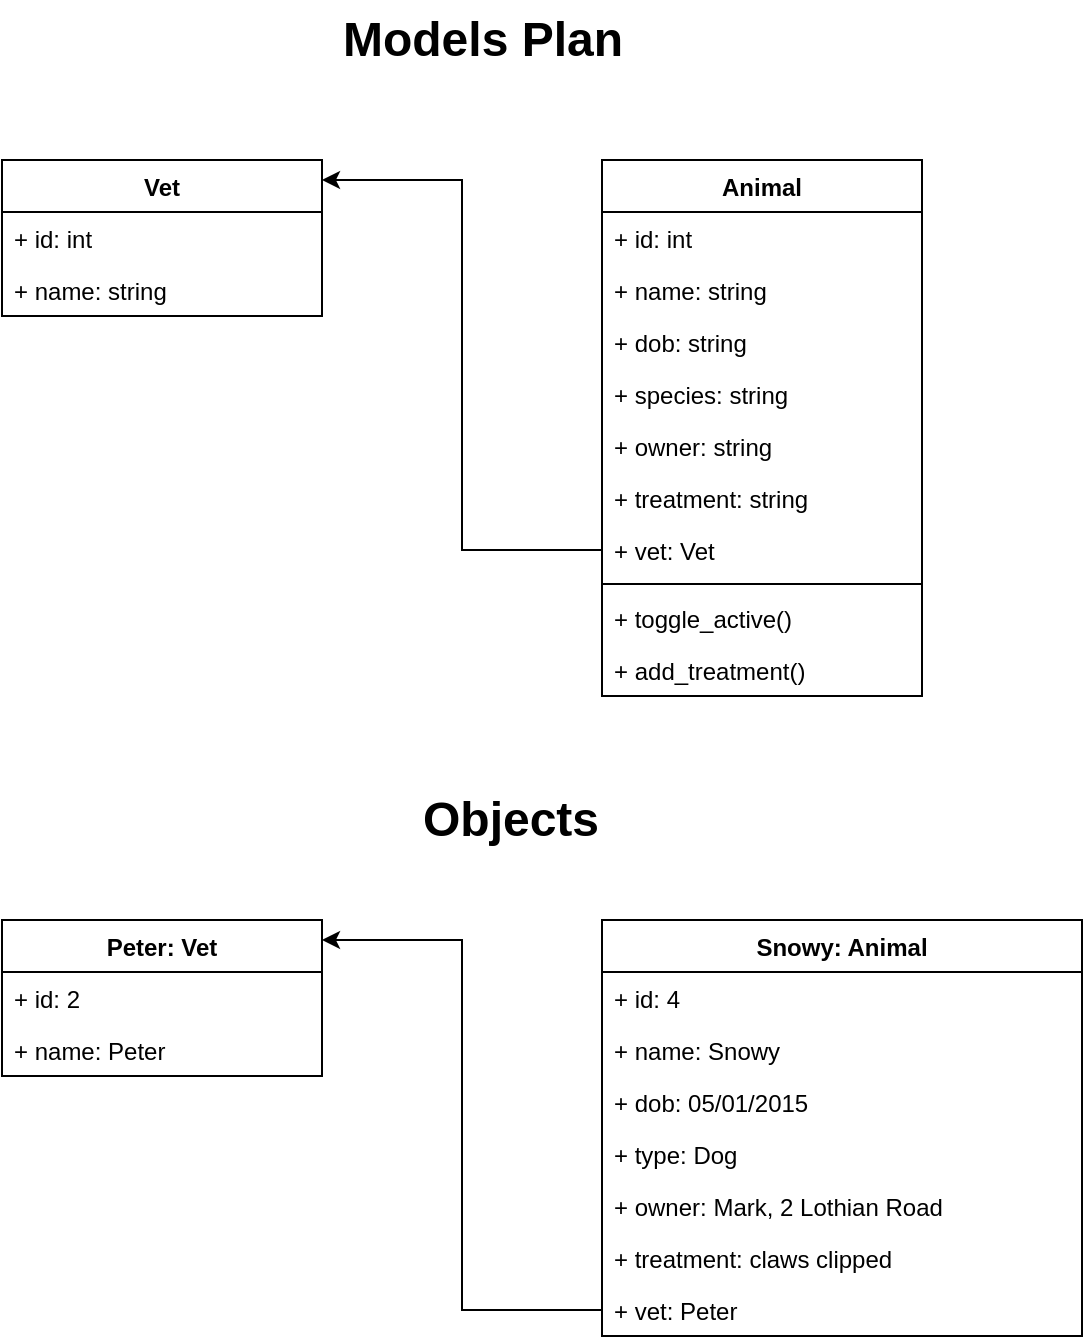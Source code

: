 <mxfile version="13.9.9" type="device"><diagram id="SwR5BHzpli2E-CTf6vRN" name="Page-1"><mxGraphModel dx="594" dy="672" grid="1" gridSize="10" guides="1" tooltips="1" connect="1" arrows="1" fold="1" page="1" pageScale="1" pageWidth="827" pageHeight="1169" math="0" shadow="0"><root><mxCell id="0"/><mxCell id="1" parent="0"/><mxCell id="rP2LwB3Rb7k2YUqMNoeq-1" value="Vet" style="swimlane;fontStyle=1;align=center;verticalAlign=top;childLayout=stackLayout;horizontal=1;startSize=26;horizontalStack=0;resizeParent=1;resizeParentMax=0;resizeLast=0;collapsible=1;marginBottom=0;" parent="1" vertex="1"><mxGeometry x="160" y="150" width="160" height="78" as="geometry"/></mxCell><mxCell id="rP2LwB3Rb7k2YUqMNoeq-2" value="+ id: int" style="text;strokeColor=none;fillColor=none;align=left;verticalAlign=top;spacingLeft=4;spacingRight=4;overflow=hidden;rotatable=0;points=[[0,0.5],[1,0.5]];portConstraint=eastwest;" parent="rP2LwB3Rb7k2YUqMNoeq-1" vertex="1"><mxGeometry y="26" width="160" height="26" as="geometry"/></mxCell><mxCell id="rP2LwB3Rb7k2YUqMNoeq-10" value="+ name: string" style="text;strokeColor=none;fillColor=none;align=left;verticalAlign=top;spacingLeft=4;spacingRight=4;overflow=hidden;rotatable=0;points=[[0,0.5],[1,0.5]];portConstraint=eastwest;" parent="rP2LwB3Rb7k2YUqMNoeq-1" vertex="1"><mxGeometry y="52" width="160" height="26" as="geometry"/></mxCell><mxCell id="rP2LwB3Rb7k2YUqMNoeq-6" value="Animal" style="swimlane;fontStyle=1;align=center;verticalAlign=top;childLayout=stackLayout;horizontal=1;startSize=26;horizontalStack=0;resizeParent=1;resizeParentMax=0;resizeLast=0;collapsible=1;marginBottom=0;" parent="1" vertex="1"><mxGeometry x="460" y="150" width="160" height="268" as="geometry"/></mxCell><mxCell id="rP2LwB3Rb7k2YUqMNoeq-7" value="+ id: int" style="text;strokeColor=none;fillColor=none;align=left;verticalAlign=top;spacingLeft=4;spacingRight=4;overflow=hidden;rotatable=0;points=[[0,0.5],[1,0.5]];portConstraint=eastwest;" parent="rP2LwB3Rb7k2YUqMNoeq-6" vertex="1"><mxGeometry y="26" width="160" height="26" as="geometry"/></mxCell><mxCell id="rP2LwB3Rb7k2YUqMNoeq-15" value="+ name: string" style="text;strokeColor=none;fillColor=none;align=left;verticalAlign=top;spacingLeft=4;spacingRight=4;overflow=hidden;rotatable=0;points=[[0,0.5],[1,0.5]];portConstraint=eastwest;" parent="rP2LwB3Rb7k2YUqMNoeq-6" vertex="1"><mxGeometry y="52" width="160" height="26" as="geometry"/></mxCell><mxCell id="rP2LwB3Rb7k2YUqMNoeq-11" value="+ dob: string" style="text;strokeColor=none;fillColor=none;align=left;verticalAlign=top;spacingLeft=4;spacingRight=4;overflow=hidden;rotatable=0;points=[[0,0.5],[1,0.5]];portConstraint=eastwest;" parent="rP2LwB3Rb7k2YUqMNoeq-6" vertex="1"><mxGeometry y="78" width="160" height="26" as="geometry"/></mxCell><mxCell id="rP2LwB3Rb7k2YUqMNoeq-12" value="+ species: string" style="text;strokeColor=none;fillColor=none;align=left;verticalAlign=top;spacingLeft=4;spacingRight=4;overflow=hidden;rotatable=0;points=[[0,0.5],[1,0.5]];portConstraint=eastwest;" parent="rP2LwB3Rb7k2YUqMNoeq-6" vertex="1"><mxGeometry y="104" width="160" height="26" as="geometry"/></mxCell><mxCell id="rP2LwB3Rb7k2YUqMNoeq-13" value="+ owner: string" style="text;strokeColor=none;fillColor=none;align=left;verticalAlign=top;spacingLeft=4;spacingRight=4;overflow=hidden;rotatable=0;points=[[0,0.5],[1,0.5]];portConstraint=eastwest;" parent="rP2LwB3Rb7k2YUqMNoeq-6" vertex="1"><mxGeometry y="130" width="160" height="26" as="geometry"/></mxCell><mxCell id="rP2LwB3Rb7k2YUqMNoeq-14" value="+ treatment: string" style="text;strokeColor=none;fillColor=none;align=left;verticalAlign=top;spacingLeft=4;spacingRight=4;overflow=hidden;rotatable=0;points=[[0,0.5],[1,0.5]];portConstraint=eastwest;" parent="rP2LwB3Rb7k2YUqMNoeq-6" vertex="1"><mxGeometry y="156" width="160" height="26" as="geometry"/></mxCell><mxCell id="rP2LwB3Rb7k2YUqMNoeq-16" value="+ vet: Vet" style="text;strokeColor=none;fillColor=none;align=left;verticalAlign=top;spacingLeft=4;spacingRight=4;overflow=hidden;rotatable=0;points=[[0,0.5],[1,0.5]];portConstraint=eastwest;" parent="rP2LwB3Rb7k2YUqMNoeq-6" vertex="1"><mxGeometry y="182" width="160" height="26" as="geometry"/></mxCell><mxCell id="rP2LwB3Rb7k2YUqMNoeq-8" value="" style="line;strokeWidth=1;fillColor=none;align=left;verticalAlign=middle;spacingTop=-1;spacingLeft=3;spacingRight=3;rotatable=0;labelPosition=right;points=[];portConstraint=eastwest;" parent="rP2LwB3Rb7k2YUqMNoeq-6" vertex="1"><mxGeometry y="208" width="160" height="8" as="geometry"/></mxCell><mxCell id="rP2LwB3Rb7k2YUqMNoeq-9" value="+ toggle_active()" style="text;strokeColor=none;fillColor=none;align=left;verticalAlign=top;spacingLeft=4;spacingRight=4;overflow=hidden;rotatable=0;points=[[0,0.5],[1,0.5]];portConstraint=eastwest;" parent="rP2LwB3Rb7k2YUqMNoeq-6" vertex="1"><mxGeometry y="216" width="160" height="26" as="geometry"/></mxCell><mxCell id="rP2LwB3Rb7k2YUqMNoeq-17" value="+ add_treatment()" style="text;strokeColor=none;fillColor=none;align=left;verticalAlign=top;spacingLeft=4;spacingRight=4;overflow=hidden;rotatable=0;points=[[0,0.5],[1,0.5]];portConstraint=eastwest;" parent="rP2LwB3Rb7k2YUqMNoeq-6" vertex="1"><mxGeometry y="242" width="160" height="26" as="geometry"/></mxCell><mxCell id="rP2LwB3Rb7k2YUqMNoeq-5" value="Models Plan" style="text;strokeColor=none;fillColor=none;html=1;fontSize=24;fontStyle=1;verticalAlign=middle;align=center;" parent="1" vertex="1"><mxGeometry x="350" y="70" width="100" height="40" as="geometry"/></mxCell><mxCell id="rP2LwB3Rb7k2YUqMNoeq-18" style="edgeStyle=orthogonalEdgeStyle;rounded=0;orthogonalLoop=1;jettySize=auto;html=1;entryX=1;entryY=0.128;entryDx=0;entryDy=0;entryPerimeter=0;" parent="1" source="rP2LwB3Rb7k2YUqMNoeq-16" target="rP2LwB3Rb7k2YUqMNoeq-1" edge="1"><mxGeometry relative="1" as="geometry"/></mxCell><mxCell id="rP2LwB3Rb7k2YUqMNoeq-19" value="Objects" style="text;strokeColor=none;fillColor=none;html=1;fontSize=24;fontStyle=1;verticalAlign=middle;align=center;" parent="1" vertex="1"><mxGeometry x="364" y="460" width="100" height="40" as="geometry"/></mxCell><mxCell id="jk-Tb_80_iNiFJpf3-Xw-1" value="Peter: Vet" style="swimlane;fontStyle=1;align=center;verticalAlign=top;childLayout=stackLayout;horizontal=1;startSize=26;horizontalStack=0;resizeParent=1;resizeParentMax=0;resizeLast=0;collapsible=1;marginBottom=0;" parent="1" vertex="1"><mxGeometry x="160" y="530" width="160" height="78" as="geometry"/></mxCell><mxCell id="jk-Tb_80_iNiFJpf3-Xw-2" value="+ id: 2" style="text;strokeColor=none;fillColor=none;align=left;verticalAlign=top;spacingLeft=4;spacingRight=4;overflow=hidden;rotatable=0;points=[[0,0.5],[1,0.5]];portConstraint=eastwest;" parent="jk-Tb_80_iNiFJpf3-Xw-1" vertex="1"><mxGeometry y="26" width="160" height="26" as="geometry"/></mxCell><mxCell id="jk-Tb_80_iNiFJpf3-Xw-3" value="+ name: Peter" style="text;strokeColor=none;fillColor=none;align=left;verticalAlign=top;spacingLeft=4;spacingRight=4;overflow=hidden;rotatable=0;points=[[0,0.5],[1,0.5]];portConstraint=eastwest;" parent="jk-Tb_80_iNiFJpf3-Xw-1" vertex="1"><mxGeometry y="52" width="160" height="26" as="geometry"/></mxCell><mxCell id="jk-Tb_80_iNiFJpf3-Xw-4" value="Snowy: Animal" style="swimlane;fontStyle=1;align=center;verticalAlign=top;childLayout=stackLayout;horizontal=1;startSize=26;horizontalStack=0;resizeParent=1;resizeParentMax=0;resizeLast=0;collapsible=1;marginBottom=0;" parent="1" vertex="1"><mxGeometry x="460" y="530" width="240" height="208" as="geometry"/></mxCell><mxCell id="jk-Tb_80_iNiFJpf3-Xw-5" value="+ id: 4" style="text;strokeColor=none;fillColor=none;align=left;verticalAlign=top;spacingLeft=4;spacingRight=4;overflow=hidden;rotatable=0;points=[[0,0.5],[1,0.5]];portConstraint=eastwest;" parent="jk-Tb_80_iNiFJpf3-Xw-4" vertex="1"><mxGeometry y="26" width="240" height="26" as="geometry"/></mxCell><mxCell id="jk-Tb_80_iNiFJpf3-Xw-6" value="+ name: Snowy" style="text;strokeColor=none;fillColor=none;align=left;verticalAlign=top;spacingLeft=4;spacingRight=4;overflow=hidden;rotatable=0;points=[[0,0.5],[1,0.5]];portConstraint=eastwest;" parent="jk-Tb_80_iNiFJpf3-Xw-4" vertex="1"><mxGeometry y="52" width="240" height="26" as="geometry"/></mxCell><mxCell id="jk-Tb_80_iNiFJpf3-Xw-7" value="+ dob: 05/01/2015" style="text;strokeColor=none;fillColor=none;align=left;verticalAlign=top;spacingLeft=4;spacingRight=4;overflow=hidden;rotatable=0;points=[[0,0.5],[1,0.5]];portConstraint=eastwest;" parent="jk-Tb_80_iNiFJpf3-Xw-4" vertex="1"><mxGeometry y="78" width="240" height="26" as="geometry"/></mxCell><mxCell id="jk-Tb_80_iNiFJpf3-Xw-8" value="+ type: Dog" style="text;strokeColor=none;fillColor=none;align=left;verticalAlign=top;spacingLeft=4;spacingRight=4;overflow=hidden;rotatable=0;points=[[0,0.5],[1,0.5]];portConstraint=eastwest;" parent="jk-Tb_80_iNiFJpf3-Xw-4" vertex="1"><mxGeometry y="104" width="240" height="26" as="geometry"/></mxCell><mxCell id="jk-Tb_80_iNiFJpf3-Xw-9" value="+ owner: Mark, 2 Lothian Road" style="text;strokeColor=none;fillColor=none;align=left;verticalAlign=top;spacingLeft=4;spacingRight=4;overflow=hidden;rotatable=0;points=[[0,0.5],[1,0.5]];portConstraint=eastwest;" parent="jk-Tb_80_iNiFJpf3-Xw-4" vertex="1"><mxGeometry y="130" width="240" height="26" as="geometry"/></mxCell><mxCell id="jk-Tb_80_iNiFJpf3-Xw-10" value="+ treatment: claws clipped" style="text;strokeColor=none;fillColor=none;align=left;verticalAlign=top;spacingLeft=4;spacingRight=4;overflow=hidden;rotatable=0;points=[[0,0.5],[1,0.5]];portConstraint=eastwest;" parent="jk-Tb_80_iNiFJpf3-Xw-4" vertex="1"><mxGeometry y="156" width="240" height="26" as="geometry"/></mxCell><mxCell id="jk-Tb_80_iNiFJpf3-Xw-11" value="+ vet: Peter" style="text;strokeColor=none;fillColor=none;align=left;verticalAlign=top;spacingLeft=4;spacingRight=4;overflow=hidden;rotatable=0;points=[[0,0.5],[1,0.5]];portConstraint=eastwest;" parent="jk-Tb_80_iNiFJpf3-Xw-4" vertex="1"><mxGeometry y="182" width="240" height="26" as="geometry"/></mxCell><mxCell id="jk-Tb_80_iNiFJpf3-Xw-15" style="edgeStyle=orthogonalEdgeStyle;rounded=0;orthogonalLoop=1;jettySize=auto;html=1;entryX=1;entryY=0.128;entryDx=0;entryDy=0;entryPerimeter=0;" parent="1" source="jk-Tb_80_iNiFJpf3-Xw-11" target="jk-Tb_80_iNiFJpf3-Xw-1" edge="1"><mxGeometry relative="1" as="geometry"/></mxCell></root></mxGraphModel></diagram></mxfile>